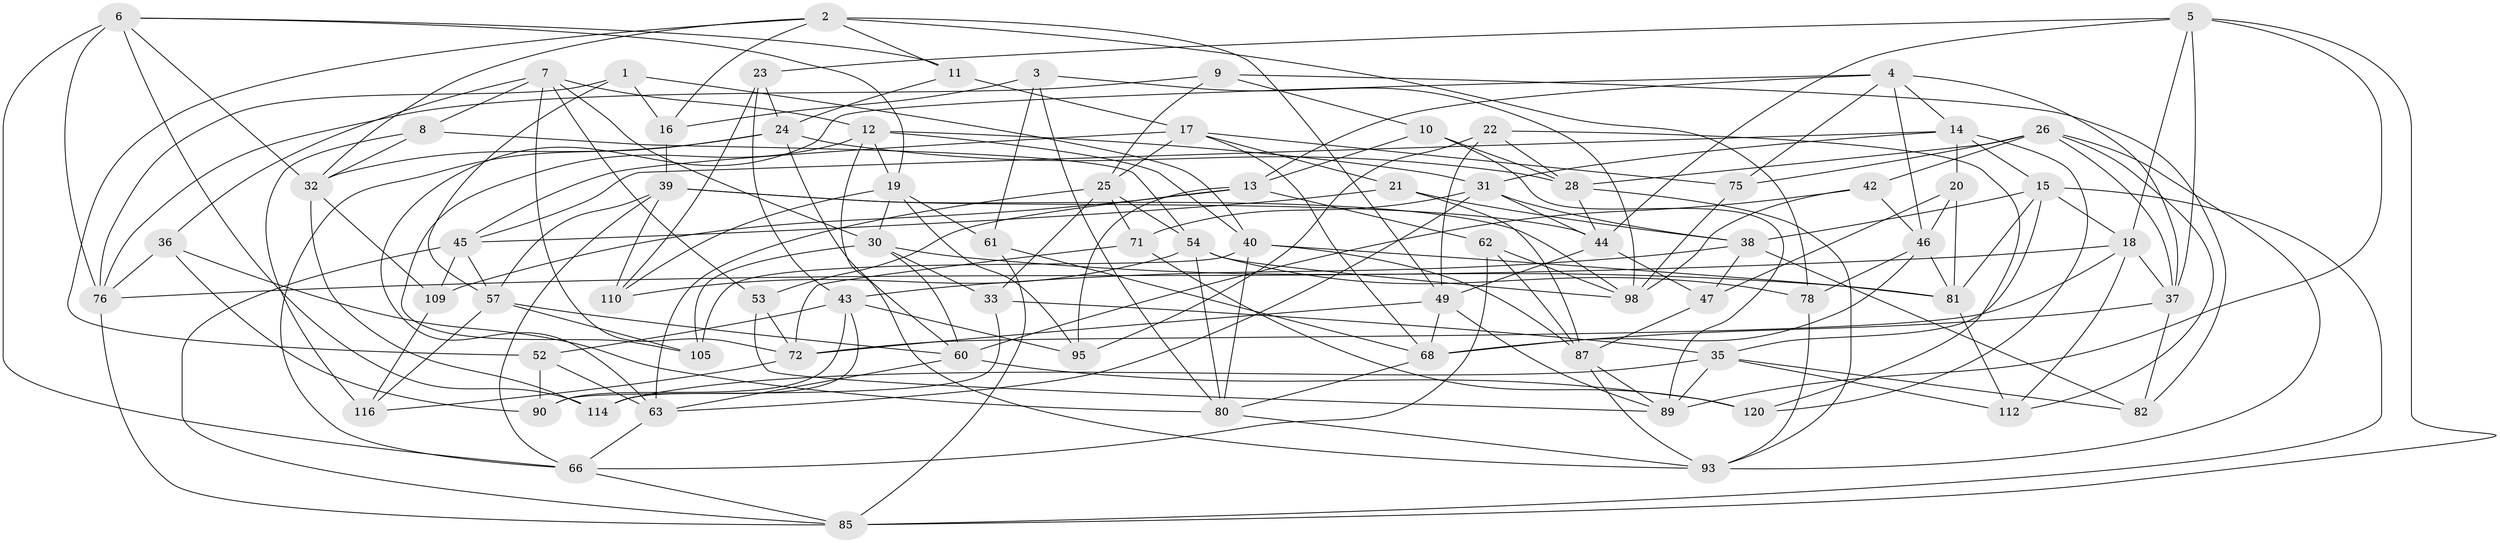 // original degree distribution, {4: 1.0}
// Generated by graph-tools (version 1.1) at 2025/42/03/06/25 10:42:22]
// undirected, 76 vertices, 196 edges
graph export_dot {
graph [start="1"]
  node [color=gray90,style=filled];
  1;
  2 [super="+101"];
  3;
  4 [super="+27"];
  5 [super="+29"];
  6 [super="+50"];
  7 [super="+41"];
  8;
  9;
  10;
  11;
  12 [super="+59"];
  13 [super="+74"];
  14 [super="+65"];
  15 [super="+70"];
  16;
  17 [super="+96"];
  18 [super="+100"];
  19 [super="+99"];
  20;
  21;
  22;
  23;
  24 [super="+108"];
  25 [super="+56"];
  26 [super="+34"];
  28 [super="+102"];
  30 [super="+67"];
  31 [super="+83"];
  32 [super="+104"];
  33;
  35 [super="+48"];
  36;
  37 [super="+64"];
  38 [super="+58"];
  39 [super="+69"];
  40 [super="+113"];
  42;
  43 [super="+84"];
  44 [super="+51"];
  45 [super="+92"];
  46 [super="+79"];
  47;
  49 [super="+118"];
  52;
  53;
  54 [super="+55"];
  57 [super="+106"];
  60 [super="+111"];
  61;
  62;
  63 [super="+94"];
  66 [super="+73"];
  68 [super="+119"];
  71;
  72 [super="+77"];
  75;
  76 [super="+117"];
  78;
  80 [super="+97"];
  81 [super="+91"];
  82;
  85 [super="+86"];
  87 [super="+88"];
  89 [super="+107"];
  90;
  93 [super="+103"];
  95;
  98 [super="+115"];
  105;
  109;
  110;
  112;
  114;
  116;
  120;
  1 -- 16;
  1 -- 40;
  1 -- 57;
  1 -- 76;
  2 -- 78;
  2 -- 16;
  2 -- 11;
  2 -- 52;
  2 -- 32;
  2 -- 49;
  3 -- 16;
  3 -- 98;
  3 -- 61;
  3 -- 80;
  4 -- 46;
  4 -- 75;
  4 -- 37;
  4 -- 13;
  4 -- 14;
  4 -- 63;
  5 -- 85;
  5 -- 89;
  5 -- 18;
  5 -- 23;
  5 -- 44;
  5 -- 37;
  6 -- 32;
  6 -- 76;
  6 -- 11;
  6 -- 114;
  6 -- 19;
  6 -- 66;
  7 -- 53;
  7 -- 36;
  7 -- 8;
  7 -- 12;
  7 -- 30;
  7 -- 72;
  8 -- 54;
  8 -- 116;
  8 -- 32;
  9 -- 82;
  9 -- 10;
  9 -- 76;
  9 -- 25;
  10 -- 13;
  10 -- 89;
  10 -- 28;
  11 -- 24;
  11 -- 17;
  12 -- 31;
  12 -- 93;
  12 -- 40;
  12 -- 105;
  12 -- 19;
  13 -- 109;
  13 -- 53;
  13 -- 62;
  13 -- 95;
  14 -- 45;
  14 -- 120;
  14 -- 15;
  14 -- 20;
  14 -- 31;
  15 -- 18;
  15 -- 35;
  15 -- 81;
  15 -- 85;
  15 -- 38;
  16 -- 39;
  17 -- 75;
  17 -- 45;
  17 -- 68;
  17 -- 21;
  17 -- 25;
  18 -- 72;
  18 -- 112;
  18 -- 37;
  18 -- 76;
  19 -- 110;
  19 -- 61;
  19 -- 30;
  19 -- 95;
  20 -- 47;
  20 -- 81;
  20 -- 46;
  21 -- 45;
  21 -- 87;
  21 -- 38;
  22 -- 120;
  22 -- 95;
  22 -- 49;
  22 -- 28;
  23 -- 24;
  23 -- 110;
  23 -- 43;
  24 -- 66;
  24 -- 28;
  24 -- 32;
  24 -- 60;
  25 -- 33;
  25 -- 54;
  25 -- 71;
  25 -- 63;
  26 -- 75;
  26 -- 112;
  26 -- 42;
  26 -- 93;
  26 -- 28;
  26 -- 37;
  28 -- 44;
  28 -- 93;
  30 -- 105;
  30 -- 33;
  30 -- 81;
  30 -- 60;
  31 -- 38;
  31 -- 44;
  31 -- 71;
  31 -- 63;
  32 -- 114;
  32 -- 109;
  33 -- 90;
  33 -- 35;
  35 -- 114;
  35 -- 89;
  35 -- 112;
  35 -- 82;
  36 -- 76;
  36 -- 90;
  36 -- 80;
  37 -- 68;
  37 -- 82;
  38 -- 47;
  38 -- 82;
  38 -- 43;
  39 -- 110;
  39 -- 57;
  39 -- 66;
  39 -- 98;
  39 -- 44;
  40 -- 105;
  40 -- 81;
  40 -- 87;
  40 -- 80;
  42 -- 60;
  42 -- 98;
  42 -- 46;
  43 -- 114;
  43 -- 90;
  43 -- 52;
  43 -- 95;
  44 -- 49;
  44 -- 47;
  45 -- 85;
  45 -- 57;
  45 -- 109;
  46 -- 68;
  46 -- 81;
  46 -- 78;
  47 -- 87;
  49 -- 89;
  49 -- 68;
  49 -- 72;
  52 -- 90;
  52 -- 63;
  53 -- 89;
  53 -- 72;
  54 -- 110;
  54 -- 80;
  54 -- 98;
  54 -- 78;
  57 -- 105;
  57 -- 116;
  57 -- 60;
  60 -- 120;
  60 -- 63;
  61 -- 68;
  61 -- 85;
  62 -- 87;
  62 -- 66;
  62 -- 98;
  63 -- 66;
  66 -- 85;
  68 -- 80;
  71 -- 72;
  71 -- 120;
  72 -- 116;
  75 -- 98;
  76 -- 85;
  78 -- 93;
  80 -- 93;
  81 -- 112;
  87 -- 93;
  87 -- 89;
  109 -- 116;
}

